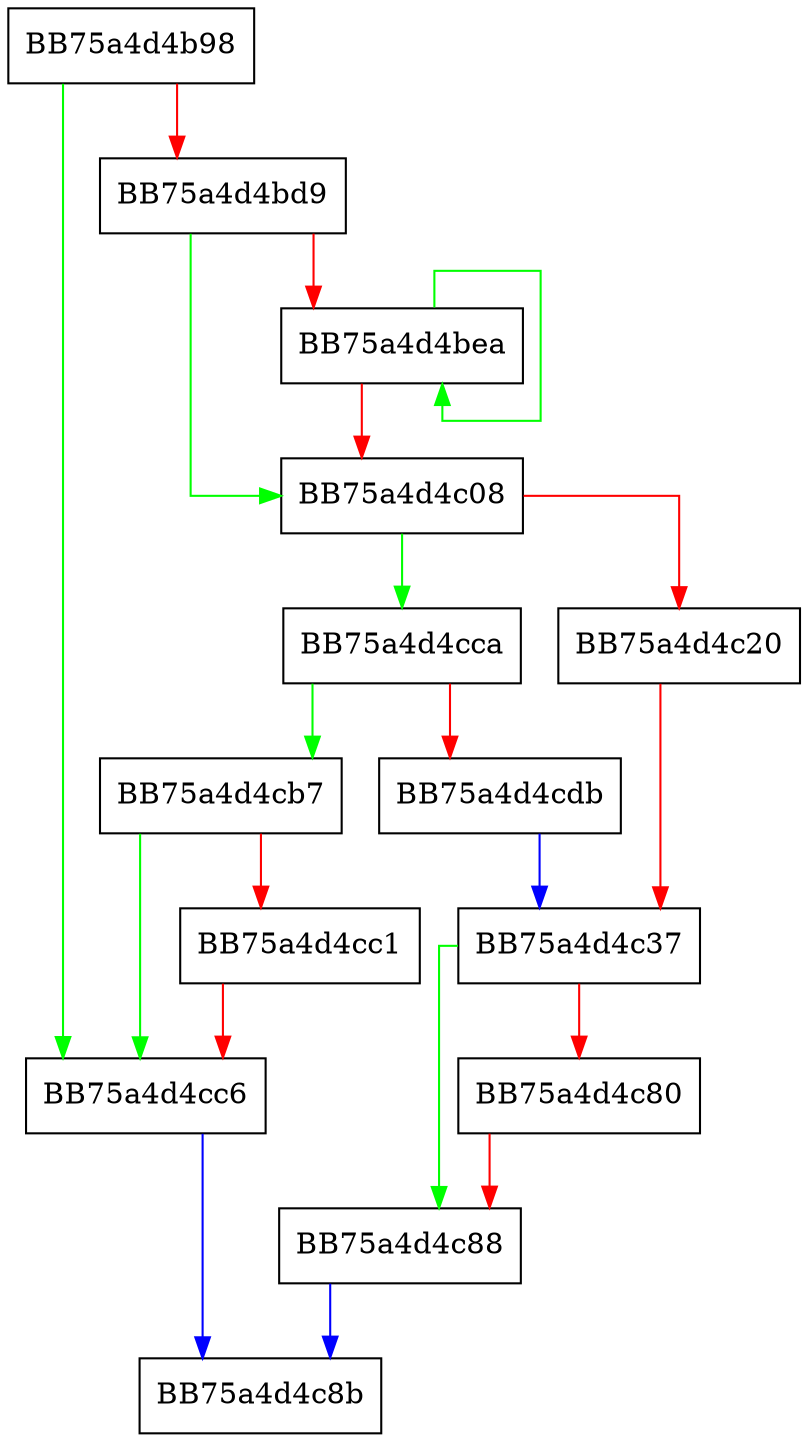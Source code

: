 digraph luaS_newlstr_fixed {
  node [shape="box"];
  graph [splines=ortho];
  BB75a4d4b98 -> BB75a4d4cc6 [color="green"];
  BB75a4d4b98 -> BB75a4d4bd9 [color="red"];
  BB75a4d4bd9 -> BB75a4d4c08 [color="green"];
  BB75a4d4bd9 -> BB75a4d4bea [color="red"];
  BB75a4d4bea -> BB75a4d4bea [color="green"];
  BB75a4d4bea -> BB75a4d4c08 [color="red"];
  BB75a4d4c08 -> BB75a4d4cca [color="green"];
  BB75a4d4c08 -> BB75a4d4c20 [color="red"];
  BB75a4d4c20 -> BB75a4d4c37 [color="red"];
  BB75a4d4c37 -> BB75a4d4c88 [color="green"];
  BB75a4d4c37 -> BB75a4d4c80 [color="red"];
  BB75a4d4c80 -> BB75a4d4c88 [color="red"];
  BB75a4d4c88 -> BB75a4d4c8b [color="blue"];
  BB75a4d4cb7 -> BB75a4d4cc6 [color="green"];
  BB75a4d4cb7 -> BB75a4d4cc1 [color="red"];
  BB75a4d4cc1 -> BB75a4d4cc6 [color="red"];
  BB75a4d4cc6 -> BB75a4d4c8b [color="blue"];
  BB75a4d4cca -> BB75a4d4cb7 [color="green"];
  BB75a4d4cca -> BB75a4d4cdb [color="red"];
  BB75a4d4cdb -> BB75a4d4c37 [color="blue"];
}